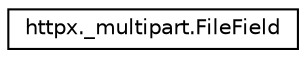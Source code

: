 digraph "Graphical Class Hierarchy"
{
 // LATEX_PDF_SIZE
  edge [fontname="Helvetica",fontsize="10",labelfontname="Helvetica",labelfontsize="10"];
  node [fontname="Helvetica",fontsize="10",shape=record];
  rankdir="LR";
  Node0 [label="httpx._multipart.FileField",height=0.2,width=0.4,color="black", fillcolor="white", style="filled",URL="$classhttpx_1_1__multipart_1_1FileField.html",tooltip=" "];
}
